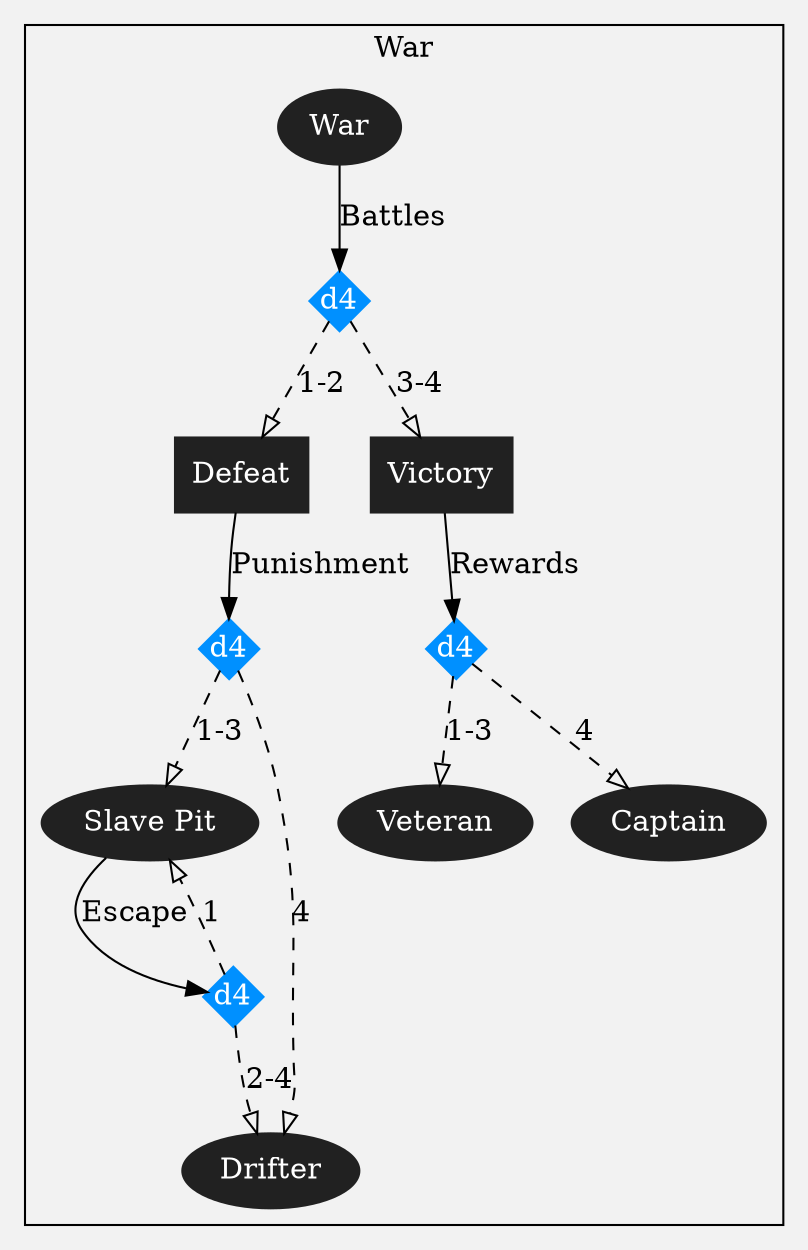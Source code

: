 digraph {
    graph [compound=true, layout=dot, overlap=false, bgcolor="#f2f2f2"];
    node [style=filled, color="#212121", fontcolor="#ffffff"];

    subgraph cluster_war {
        label="War";

        "War" -> war_won_lost [label="Battles"];
        war_won_lost [label="d4", shape=diamond, style=filled, color="#0090ff", width=0.4, height=0.4, fixedsize=true];

        "Defeat" [shape=box];

        "Defeat" -> defeat_drifter_slave [label="Punishment"];
        defeat_drifter_slave [label="d4", shape=diamond, style=filled, color="#0090ff", width=0.4, height=0.4, fixedsize=true];
        defeat_drifter_slave -> "Slave Pit" [style=dashed, arrowhead=empty, label="1-3"];
        defeat_drifter_slave -> "Drifter" [style=dashed, arrowhead=empty, label="4"];

        "Slave Pit" -> slave_drifter_slave [label="Escape"];
        slave_drifter_slave [label="d4", shape=diamond, style=filled, color="#0090ff", width=0.4, height=0.4, fixedsize=true];
        slave_drifter_slave -> "Slave Pit" [style=dashed, arrowhead=empty, label="1"];
        slave_drifter_slave -> "Drifter" [style=dashed, arrowhead=empty, label="2-4"];

        "Victory" [shape=box];

        "Victory" -> victory_veteran_captain [label="Rewards"];
        victory_veteran_captain [label="d4", shape=diamond, style=filled, color="#0090ff", width=0.4, height=0.4, fixedsize=true];
        victory_veteran_captain -> "Veteran" [style=dashed, arrowhead=empty, label="1-3"];
        victory_veteran_captain -> "Captain" [style=dashed, arrowhead=empty, label="4"];

        war_won_lost -> "Defeat" [style=dashed, arrowhead=empty, label="1-2"];
        war_won_lost -> "Victory" [style=dashed, arrowhead=empty, label="3-4"];
    }
}
